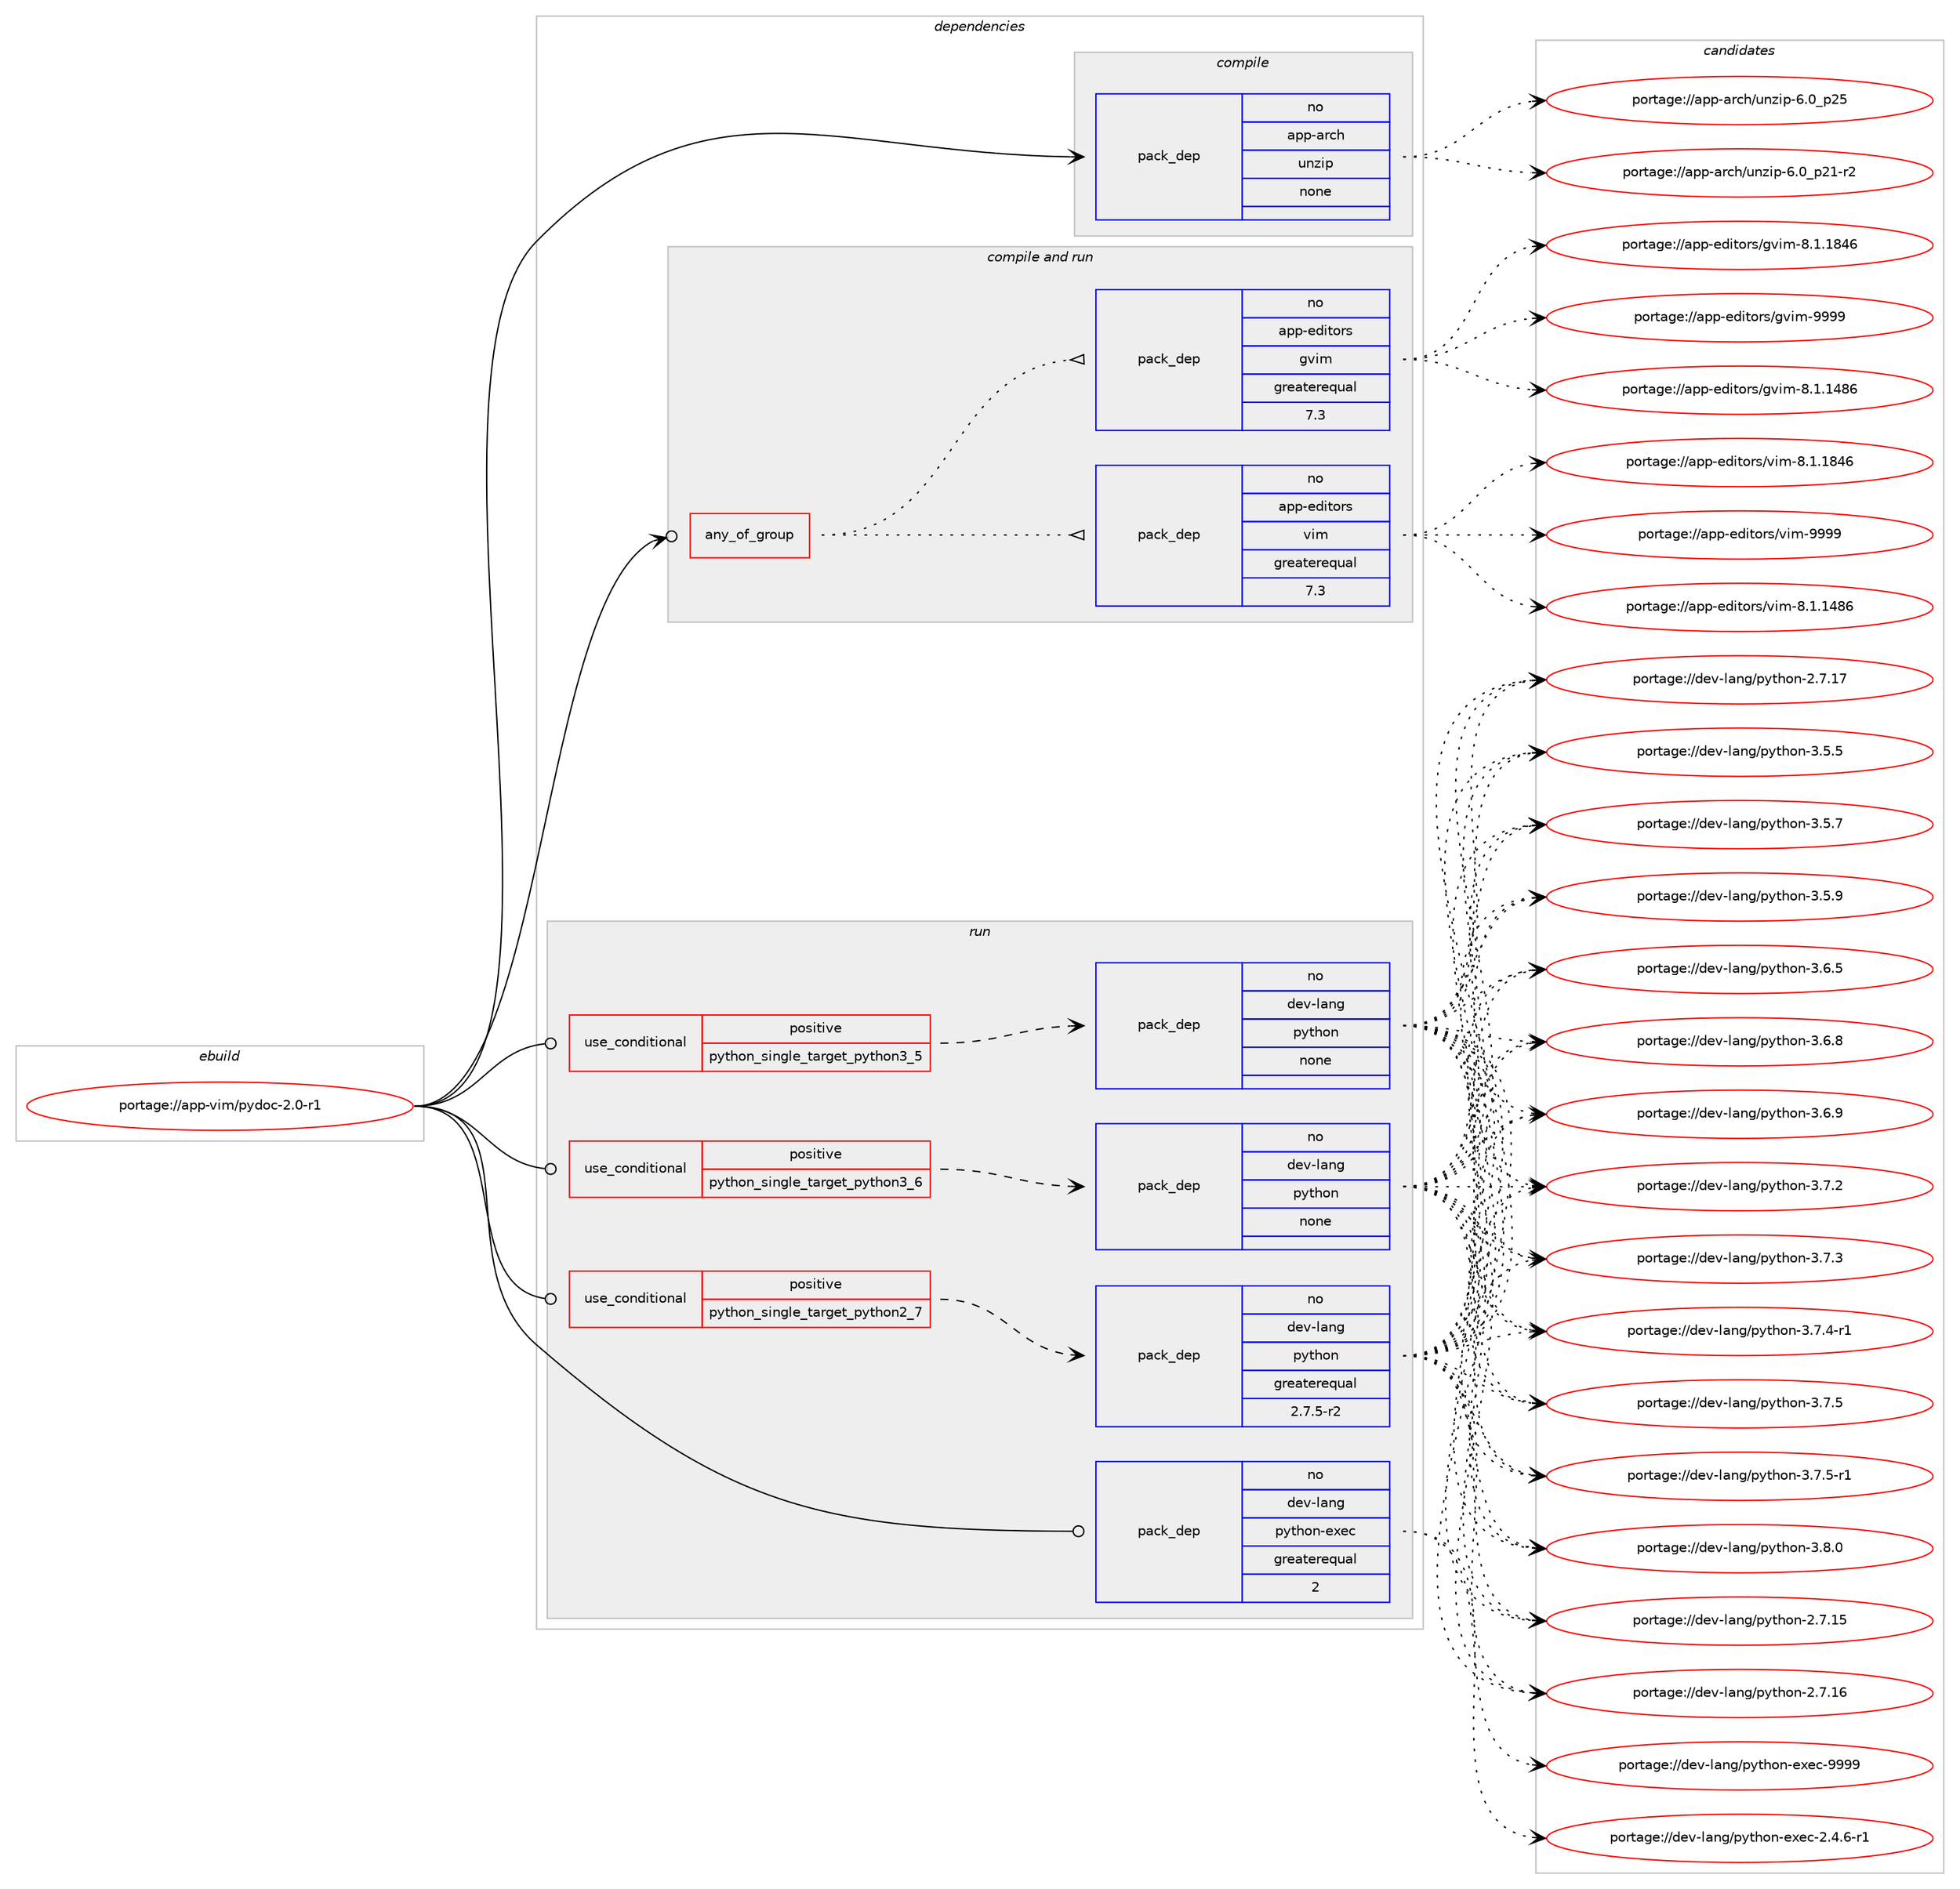 digraph prolog {

# *************
# Graph options
# *************

newrank=true;
concentrate=true;
compound=true;
graph [rankdir=LR,fontname=Helvetica,fontsize=10,ranksep=1.5];#, ranksep=2.5, nodesep=0.2];
edge  [arrowhead=vee];
node  [fontname=Helvetica,fontsize=10];

# **********
# The ebuild
# **********

subgraph cluster_leftcol {
color=gray;
rank=same;
label=<<i>ebuild</i>>;
id [label="portage://app-vim/pydoc-2.0-r1", color=red, width=4, href="../app-vim/pydoc-2.0-r1.svg"];
}

# ****************
# The dependencies
# ****************

subgraph cluster_midcol {
color=gray;
label=<<i>dependencies</i>>;
subgraph cluster_compile {
fillcolor="#eeeeee";
style=filled;
label=<<i>compile</i>>;
subgraph pack37000 {
dependency49707 [label=<<TABLE BORDER="0" CELLBORDER="1" CELLSPACING="0" CELLPADDING="4" WIDTH="220"><TR><TD ROWSPAN="6" CELLPADDING="30">pack_dep</TD></TR><TR><TD WIDTH="110">no</TD></TR><TR><TD>app-arch</TD></TR><TR><TD>unzip</TD></TR><TR><TD>none</TD></TR><TR><TD></TD></TR></TABLE>>, shape=none, color=blue];
}
id:e -> dependency49707:w [weight=20,style="solid",arrowhead="vee"];
}
subgraph cluster_compileandrun {
fillcolor="#eeeeee";
style=filled;
label=<<i>compile and run</i>>;
subgraph any974 {
dependency49708 [label=<<TABLE BORDER="0" CELLBORDER="1" CELLSPACING="0" CELLPADDING="4"><TR><TD CELLPADDING="10">any_of_group</TD></TR></TABLE>>, shape=none, color=red];subgraph pack37001 {
dependency49709 [label=<<TABLE BORDER="0" CELLBORDER="1" CELLSPACING="0" CELLPADDING="4" WIDTH="220"><TR><TD ROWSPAN="6" CELLPADDING="30">pack_dep</TD></TR><TR><TD WIDTH="110">no</TD></TR><TR><TD>app-editors</TD></TR><TR><TD>vim</TD></TR><TR><TD>greaterequal</TD></TR><TR><TD>7.3</TD></TR></TABLE>>, shape=none, color=blue];
}
dependency49708:e -> dependency49709:w [weight=20,style="dotted",arrowhead="oinv"];
subgraph pack37002 {
dependency49710 [label=<<TABLE BORDER="0" CELLBORDER="1" CELLSPACING="0" CELLPADDING="4" WIDTH="220"><TR><TD ROWSPAN="6" CELLPADDING="30">pack_dep</TD></TR><TR><TD WIDTH="110">no</TD></TR><TR><TD>app-editors</TD></TR><TR><TD>gvim</TD></TR><TR><TD>greaterequal</TD></TR><TR><TD>7.3</TD></TR></TABLE>>, shape=none, color=blue];
}
dependency49708:e -> dependency49710:w [weight=20,style="dotted",arrowhead="oinv"];
}
id:e -> dependency49708:w [weight=20,style="solid",arrowhead="odotvee"];
}
subgraph cluster_run {
fillcolor="#eeeeee";
style=filled;
label=<<i>run</i>>;
subgraph cond11705 {
dependency49711 [label=<<TABLE BORDER="0" CELLBORDER="1" CELLSPACING="0" CELLPADDING="4"><TR><TD ROWSPAN="3" CELLPADDING="10">use_conditional</TD></TR><TR><TD>positive</TD></TR><TR><TD>python_single_target_python2_7</TD></TR></TABLE>>, shape=none, color=red];
subgraph pack37003 {
dependency49712 [label=<<TABLE BORDER="0" CELLBORDER="1" CELLSPACING="0" CELLPADDING="4" WIDTH="220"><TR><TD ROWSPAN="6" CELLPADDING="30">pack_dep</TD></TR><TR><TD WIDTH="110">no</TD></TR><TR><TD>dev-lang</TD></TR><TR><TD>python</TD></TR><TR><TD>greaterequal</TD></TR><TR><TD>2.7.5-r2</TD></TR></TABLE>>, shape=none, color=blue];
}
dependency49711:e -> dependency49712:w [weight=20,style="dashed",arrowhead="vee"];
}
id:e -> dependency49711:w [weight=20,style="solid",arrowhead="odot"];
subgraph cond11706 {
dependency49713 [label=<<TABLE BORDER="0" CELLBORDER="1" CELLSPACING="0" CELLPADDING="4"><TR><TD ROWSPAN="3" CELLPADDING="10">use_conditional</TD></TR><TR><TD>positive</TD></TR><TR><TD>python_single_target_python3_5</TD></TR></TABLE>>, shape=none, color=red];
subgraph pack37004 {
dependency49714 [label=<<TABLE BORDER="0" CELLBORDER="1" CELLSPACING="0" CELLPADDING="4" WIDTH="220"><TR><TD ROWSPAN="6" CELLPADDING="30">pack_dep</TD></TR><TR><TD WIDTH="110">no</TD></TR><TR><TD>dev-lang</TD></TR><TR><TD>python</TD></TR><TR><TD>none</TD></TR><TR><TD></TD></TR></TABLE>>, shape=none, color=blue];
}
dependency49713:e -> dependency49714:w [weight=20,style="dashed",arrowhead="vee"];
}
id:e -> dependency49713:w [weight=20,style="solid",arrowhead="odot"];
subgraph cond11707 {
dependency49715 [label=<<TABLE BORDER="0" CELLBORDER="1" CELLSPACING="0" CELLPADDING="4"><TR><TD ROWSPAN="3" CELLPADDING="10">use_conditional</TD></TR><TR><TD>positive</TD></TR><TR><TD>python_single_target_python3_6</TD></TR></TABLE>>, shape=none, color=red];
subgraph pack37005 {
dependency49716 [label=<<TABLE BORDER="0" CELLBORDER="1" CELLSPACING="0" CELLPADDING="4" WIDTH="220"><TR><TD ROWSPAN="6" CELLPADDING="30">pack_dep</TD></TR><TR><TD WIDTH="110">no</TD></TR><TR><TD>dev-lang</TD></TR><TR><TD>python</TD></TR><TR><TD>none</TD></TR><TR><TD></TD></TR></TABLE>>, shape=none, color=blue];
}
dependency49715:e -> dependency49716:w [weight=20,style="dashed",arrowhead="vee"];
}
id:e -> dependency49715:w [weight=20,style="solid",arrowhead="odot"];
subgraph pack37006 {
dependency49717 [label=<<TABLE BORDER="0" CELLBORDER="1" CELLSPACING="0" CELLPADDING="4" WIDTH="220"><TR><TD ROWSPAN="6" CELLPADDING="30">pack_dep</TD></TR><TR><TD WIDTH="110">no</TD></TR><TR><TD>dev-lang</TD></TR><TR><TD>python-exec</TD></TR><TR><TD>greaterequal</TD></TR><TR><TD>2</TD></TR></TABLE>>, shape=none, color=blue];
}
id:e -> dependency49717:w [weight=20,style="solid",arrowhead="odot"];
}
}

# **************
# The candidates
# **************

subgraph cluster_choices {
rank=same;
color=gray;
label=<<i>candidates</i>>;

subgraph choice37000 {
color=black;
nodesep=1;
choiceportage9711211245971149910447117110122105112455446489511250494511450 [label="portage://app-arch/unzip-6.0_p21-r2", color=red, width=4,href="../app-arch/unzip-6.0_p21-r2.svg"];
choiceportage971121124597114991044711711012210511245544648951125053 [label="portage://app-arch/unzip-6.0_p25", color=red, width=4,href="../app-arch/unzip-6.0_p25.svg"];
dependency49707:e -> choiceportage9711211245971149910447117110122105112455446489511250494511450:w [style=dotted,weight="100"];
dependency49707:e -> choiceportage971121124597114991044711711012210511245544648951125053:w [style=dotted,weight="100"];
}
subgraph choice37001 {
color=black;
nodesep=1;
choiceportage971121124510110010511611111411547118105109455646494649525654 [label="portage://app-editors/vim-8.1.1486", color=red, width=4,href="../app-editors/vim-8.1.1486.svg"];
choiceportage971121124510110010511611111411547118105109455646494649565254 [label="portage://app-editors/vim-8.1.1846", color=red, width=4,href="../app-editors/vim-8.1.1846.svg"];
choiceportage9711211245101100105116111114115471181051094557575757 [label="portage://app-editors/vim-9999", color=red, width=4,href="../app-editors/vim-9999.svg"];
dependency49709:e -> choiceportage971121124510110010511611111411547118105109455646494649525654:w [style=dotted,weight="100"];
dependency49709:e -> choiceportage971121124510110010511611111411547118105109455646494649565254:w [style=dotted,weight="100"];
dependency49709:e -> choiceportage9711211245101100105116111114115471181051094557575757:w [style=dotted,weight="100"];
}
subgraph choice37002 {
color=black;
nodesep=1;
choiceportage971121124510110010511611111411547103118105109455646494649525654 [label="portage://app-editors/gvim-8.1.1486", color=red, width=4,href="../app-editors/gvim-8.1.1486.svg"];
choiceportage971121124510110010511611111411547103118105109455646494649565254 [label="portage://app-editors/gvim-8.1.1846", color=red, width=4,href="../app-editors/gvim-8.1.1846.svg"];
choiceportage9711211245101100105116111114115471031181051094557575757 [label="portage://app-editors/gvim-9999", color=red, width=4,href="../app-editors/gvim-9999.svg"];
dependency49710:e -> choiceportage971121124510110010511611111411547103118105109455646494649525654:w [style=dotted,weight="100"];
dependency49710:e -> choiceportage971121124510110010511611111411547103118105109455646494649565254:w [style=dotted,weight="100"];
dependency49710:e -> choiceportage9711211245101100105116111114115471031181051094557575757:w [style=dotted,weight="100"];
}
subgraph choice37003 {
color=black;
nodesep=1;
choiceportage10010111845108971101034711212111610411111045504655464953 [label="portage://dev-lang/python-2.7.15", color=red, width=4,href="../dev-lang/python-2.7.15.svg"];
choiceportage10010111845108971101034711212111610411111045504655464954 [label="portage://dev-lang/python-2.7.16", color=red, width=4,href="../dev-lang/python-2.7.16.svg"];
choiceportage10010111845108971101034711212111610411111045504655464955 [label="portage://dev-lang/python-2.7.17", color=red, width=4,href="../dev-lang/python-2.7.17.svg"];
choiceportage100101118451089711010347112121116104111110455146534653 [label="portage://dev-lang/python-3.5.5", color=red, width=4,href="../dev-lang/python-3.5.5.svg"];
choiceportage100101118451089711010347112121116104111110455146534655 [label="portage://dev-lang/python-3.5.7", color=red, width=4,href="../dev-lang/python-3.5.7.svg"];
choiceportage100101118451089711010347112121116104111110455146534657 [label="portage://dev-lang/python-3.5.9", color=red, width=4,href="../dev-lang/python-3.5.9.svg"];
choiceportage100101118451089711010347112121116104111110455146544653 [label="portage://dev-lang/python-3.6.5", color=red, width=4,href="../dev-lang/python-3.6.5.svg"];
choiceportage100101118451089711010347112121116104111110455146544656 [label="portage://dev-lang/python-3.6.8", color=red, width=4,href="../dev-lang/python-3.6.8.svg"];
choiceportage100101118451089711010347112121116104111110455146544657 [label="portage://dev-lang/python-3.6.9", color=red, width=4,href="../dev-lang/python-3.6.9.svg"];
choiceportage100101118451089711010347112121116104111110455146554650 [label="portage://dev-lang/python-3.7.2", color=red, width=4,href="../dev-lang/python-3.7.2.svg"];
choiceportage100101118451089711010347112121116104111110455146554651 [label="portage://dev-lang/python-3.7.3", color=red, width=4,href="../dev-lang/python-3.7.3.svg"];
choiceportage1001011184510897110103471121211161041111104551465546524511449 [label="portage://dev-lang/python-3.7.4-r1", color=red, width=4,href="../dev-lang/python-3.7.4-r1.svg"];
choiceportage100101118451089711010347112121116104111110455146554653 [label="portage://dev-lang/python-3.7.5", color=red, width=4,href="../dev-lang/python-3.7.5.svg"];
choiceportage1001011184510897110103471121211161041111104551465546534511449 [label="portage://dev-lang/python-3.7.5-r1", color=red, width=4,href="../dev-lang/python-3.7.5-r1.svg"];
choiceportage100101118451089711010347112121116104111110455146564648 [label="portage://dev-lang/python-3.8.0", color=red, width=4,href="../dev-lang/python-3.8.0.svg"];
dependency49712:e -> choiceportage10010111845108971101034711212111610411111045504655464953:w [style=dotted,weight="100"];
dependency49712:e -> choiceportage10010111845108971101034711212111610411111045504655464954:w [style=dotted,weight="100"];
dependency49712:e -> choiceportage10010111845108971101034711212111610411111045504655464955:w [style=dotted,weight="100"];
dependency49712:e -> choiceportage100101118451089711010347112121116104111110455146534653:w [style=dotted,weight="100"];
dependency49712:e -> choiceportage100101118451089711010347112121116104111110455146534655:w [style=dotted,weight="100"];
dependency49712:e -> choiceportage100101118451089711010347112121116104111110455146534657:w [style=dotted,weight="100"];
dependency49712:e -> choiceportage100101118451089711010347112121116104111110455146544653:w [style=dotted,weight="100"];
dependency49712:e -> choiceportage100101118451089711010347112121116104111110455146544656:w [style=dotted,weight="100"];
dependency49712:e -> choiceportage100101118451089711010347112121116104111110455146544657:w [style=dotted,weight="100"];
dependency49712:e -> choiceportage100101118451089711010347112121116104111110455146554650:w [style=dotted,weight="100"];
dependency49712:e -> choiceportage100101118451089711010347112121116104111110455146554651:w [style=dotted,weight="100"];
dependency49712:e -> choiceportage1001011184510897110103471121211161041111104551465546524511449:w [style=dotted,weight="100"];
dependency49712:e -> choiceportage100101118451089711010347112121116104111110455146554653:w [style=dotted,weight="100"];
dependency49712:e -> choiceportage1001011184510897110103471121211161041111104551465546534511449:w [style=dotted,weight="100"];
dependency49712:e -> choiceportage100101118451089711010347112121116104111110455146564648:w [style=dotted,weight="100"];
}
subgraph choice37004 {
color=black;
nodesep=1;
choiceportage10010111845108971101034711212111610411111045504655464953 [label="portage://dev-lang/python-2.7.15", color=red, width=4,href="../dev-lang/python-2.7.15.svg"];
choiceportage10010111845108971101034711212111610411111045504655464954 [label="portage://dev-lang/python-2.7.16", color=red, width=4,href="../dev-lang/python-2.7.16.svg"];
choiceportage10010111845108971101034711212111610411111045504655464955 [label="portage://dev-lang/python-2.7.17", color=red, width=4,href="../dev-lang/python-2.7.17.svg"];
choiceportage100101118451089711010347112121116104111110455146534653 [label="portage://dev-lang/python-3.5.5", color=red, width=4,href="../dev-lang/python-3.5.5.svg"];
choiceportage100101118451089711010347112121116104111110455146534655 [label="portage://dev-lang/python-3.5.7", color=red, width=4,href="../dev-lang/python-3.5.7.svg"];
choiceportage100101118451089711010347112121116104111110455146534657 [label="portage://dev-lang/python-3.5.9", color=red, width=4,href="../dev-lang/python-3.5.9.svg"];
choiceportage100101118451089711010347112121116104111110455146544653 [label="portage://dev-lang/python-3.6.5", color=red, width=4,href="../dev-lang/python-3.6.5.svg"];
choiceportage100101118451089711010347112121116104111110455146544656 [label="portage://dev-lang/python-3.6.8", color=red, width=4,href="../dev-lang/python-3.6.8.svg"];
choiceportage100101118451089711010347112121116104111110455146544657 [label="portage://dev-lang/python-3.6.9", color=red, width=4,href="../dev-lang/python-3.6.9.svg"];
choiceportage100101118451089711010347112121116104111110455146554650 [label="portage://dev-lang/python-3.7.2", color=red, width=4,href="../dev-lang/python-3.7.2.svg"];
choiceportage100101118451089711010347112121116104111110455146554651 [label="portage://dev-lang/python-3.7.3", color=red, width=4,href="../dev-lang/python-3.7.3.svg"];
choiceportage1001011184510897110103471121211161041111104551465546524511449 [label="portage://dev-lang/python-3.7.4-r1", color=red, width=4,href="../dev-lang/python-3.7.4-r1.svg"];
choiceportage100101118451089711010347112121116104111110455146554653 [label="portage://dev-lang/python-3.7.5", color=red, width=4,href="../dev-lang/python-3.7.5.svg"];
choiceportage1001011184510897110103471121211161041111104551465546534511449 [label="portage://dev-lang/python-3.7.5-r1", color=red, width=4,href="../dev-lang/python-3.7.5-r1.svg"];
choiceportage100101118451089711010347112121116104111110455146564648 [label="portage://dev-lang/python-3.8.0", color=red, width=4,href="../dev-lang/python-3.8.0.svg"];
dependency49714:e -> choiceportage10010111845108971101034711212111610411111045504655464953:w [style=dotted,weight="100"];
dependency49714:e -> choiceportage10010111845108971101034711212111610411111045504655464954:w [style=dotted,weight="100"];
dependency49714:e -> choiceportage10010111845108971101034711212111610411111045504655464955:w [style=dotted,weight="100"];
dependency49714:e -> choiceportage100101118451089711010347112121116104111110455146534653:w [style=dotted,weight="100"];
dependency49714:e -> choiceportage100101118451089711010347112121116104111110455146534655:w [style=dotted,weight="100"];
dependency49714:e -> choiceportage100101118451089711010347112121116104111110455146534657:w [style=dotted,weight="100"];
dependency49714:e -> choiceportage100101118451089711010347112121116104111110455146544653:w [style=dotted,weight="100"];
dependency49714:e -> choiceportage100101118451089711010347112121116104111110455146544656:w [style=dotted,weight="100"];
dependency49714:e -> choiceportage100101118451089711010347112121116104111110455146544657:w [style=dotted,weight="100"];
dependency49714:e -> choiceportage100101118451089711010347112121116104111110455146554650:w [style=dotted,weight="100"];
dependency49714:e -> choiceportage100101118451089711010347112121116104111110455146554651:w [style=dotted,weight="100"];
dependency49714:e -> choiceportage1001011184510897110103471121211161041111104551465546524511449:w [style=dotted,weight="100"];
dependency49714:e -> choiceportage100101118451089711010347112121116104111110455146554653:w [style=dotted,weight="100"];
dependency49714:e -> choiceportage1001011184510897110103471121211161041111104551465546534511449:w [style=dotted,weight="100"];
dependency49714:e -> choiceportage100101118451089711010347112121116104111110455146564648:w [style=dotted,weight="100"];
}
subgraph choice37005 {
color=black;
nodesep=1;
choiceportage10010111845108971101034711212111610411111045504655464953 [label="portage://dev-lang/python-2.7.15", color=red, width=4,href="../dev-lang/python-2.7.15.svg"];
choiceportage10010111845108971101034711212111610411111045504655464954 [label="portage://dev-lang/python-2.7.16", color=red, width=4,href="../dev-lang/python-2.7.16.svg"];
choiceportage10010111845108971101034711212111610411111045504655464955 [label="portage://dev-lang/python-2.7.17", color=red, width=4,href="../dev-lang/python-2.7.17.svg"];
choiceportage100101118451089711010347112121116104111110455146534653 [label="portage://dev-lang/python-3.5.5", color=red, width=4,href="../dev-lang/python-3.5.5.svg"];
choiceportage100101118451089711010347112121116104111110455146534655 [label="portage://dev-lang/python-3.5.7", color=red, width=4,href="../dev-lang/python-3.5.7.svg"];
choiceportage100101118451089711010347112121116104111110455146534657 [label="portage://dev-lang/python-3.5.9", color=red, width=4,href="../dev-lang/python-3.5.9.svg"];
choiceportage100101118451089711010347112121116104111110455146544653 [label="portage://dev-lang/python-3.6.5", color=red, width=4,href="../dev-lang/python-3.6.5.svg"];
choiceportage100101118451089711010347112121116104111110455146544656 [label="portage://dev-lang/python-3.6.8", color=red, width=4,href="../dev-lang/python-3.6.8.svg"];
choiceportage100101118451089711010347112121116104111110455146544657 [label="portage://dev-lang/python-3.6.9", color=red, width=4,href="../dev-lang/python-3.6.9.svg"];
choiceportage100101118451089711010347112121116104111110455146554650 [label="portage://dev-lang/python-3.7.2", color=red, width=4,href="../dev-lang/python-3.7.2.svg"];
choiceportage100101118451089711010347112121116104111110455146554651 [label="portage://dev-lang/python-3.7.3", color=red, width=4,href="../dev-lang/python-3.7.3.svg"];
choiceportage1001011184510897110103471121211161041111104551465546524511449 [label="portage://dev-lang/python-3.7.4-r1", color=red, width=4,href="../dev-lang/python-3.7.4-r1.svg"];
choiceportage100101118451089711010347112121116104111110455146554653 [label="portage://dev-lang/python-3.7.5", color=red, width=4,href="../dev-lang/python-3.7.5.svg"];
choiceportage1001011184510897110103471121211161041111104551465546534511449 [label="portage://dev-lang/python-3.7.5-r1", color=red, width=4,href="../dev-lang/python-3.7.5-r1.svg"];
choiceportage100101118451089711010347112121116104111110455146564648 [label="portage://dev-lang/python-3.8.0", color=red, width=4,href="../dev-lang/python-3.8.0.svg"];
dependency49716:e -> choiceportage10010111845108971101034711212111610411111045504655464953:w [style=dotted,weight="100"];
dependency49716:e -> choiceportage10010111845108971101034711212111610411111045504655464954:w [style=dotted,weight="100"];
dependency49716:e -> choiceportage10010111845108971101034711212111610411111045504655464955:w [style=dotted,weight="100"];
dependency49716:e -> choiceportage100101118451089711010347112121116104111110455146534653:w [style=dotted,weight="100"];
dependency49716:e -> choiceportage100101118451089711010347112121116104111110455146534655:w [style=dotted,weight="100"];
dependency49716:e -> choiceportage100101118451089711010347112121116104111110455146534657:w [style=dotted,weight="100"];
dependency49716:e -> choiceportage100101118451089711010347112121116104111110455146544653:w [style=dotted,weight="100"];
dependency49716:e -> choiceportage100101118451089711010347112121116104111110455146544656:w [style=dotted,weight="100"];
dependency49716:e -> choiceportage100101118451089711010347112121116104111110455146544657:w [style=dotted,weight="100"];
dependency49716:e -> choiceportage100101118451089711010347112121116104111110455146554650:w [style=dotted,weight="100"];
dependency49716:e -> choiceportage100101118451089711010347112121116104111110455146554651:w [style=dotted,weight="100"];
dependency49716:e -> choiceportage1001011184510897110103471121211161041111104551465546524511449:w [style=dotted,weight="100"];
dependency49716:e -> choiceportage100101118451089711010347112121116104111110455146554653:w [style=dotted,weight="100"];
dependency49716:e -> choiceportage1001011184510897110103471121211161041111104551465546534511449:w [style=dotted,weight="100"];
dependency49716:e -> choiceportage100101118451089711010347112121116104111110455146564648:w [style=dotted,weight="100"];
}
subgraph choice37006 {
color=black;
nodesep=1;
choiceportage10010111845108971101034711212111610411111045101120101994550465246544511449 [label="portage://dev-lang/python-exec-2.4.6-r1", color=red, width=4,href="../dev-lang/python-exec-2.4.6-r1.svg"];
choiceportage10010111845108971101034711212111610411111045101120101994557575757 [label="portage://dev-lang/python-exec-9999", color=red, width=4,href="../dev-lang/python-exec-9999.svg"];
dependency49717:e -> choiceportage10010111845108971101034711212111610411111045101120101994550465246544511449:w [style=dotted,weight="100"];
dependency49717:e -> choiceportage10010111845108971101034711212111610411111045101120101994557575757:w [style=dotted,weight="100"];
}
}

}
